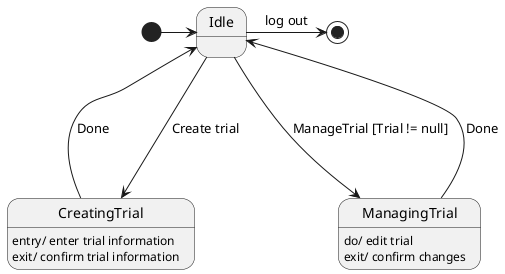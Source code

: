 @startuml
'https://plantuml.com/state-diagram

[*] -> Idle
Idle ---> CreatingTrial : Create trial
CreatingTrial -> Idle : Done
Idle ---> ManagingTrial : ManageTrial [Trial != null]
ManagingTrial -> Idle : Done
Idle -> [*] : log out

state Idle

state CreatingTrial : entry/ enter trial information \nexit/ confirm trial information

state ManagingTrial : do/ edit trial\nexit/ confirm changes


@enduml